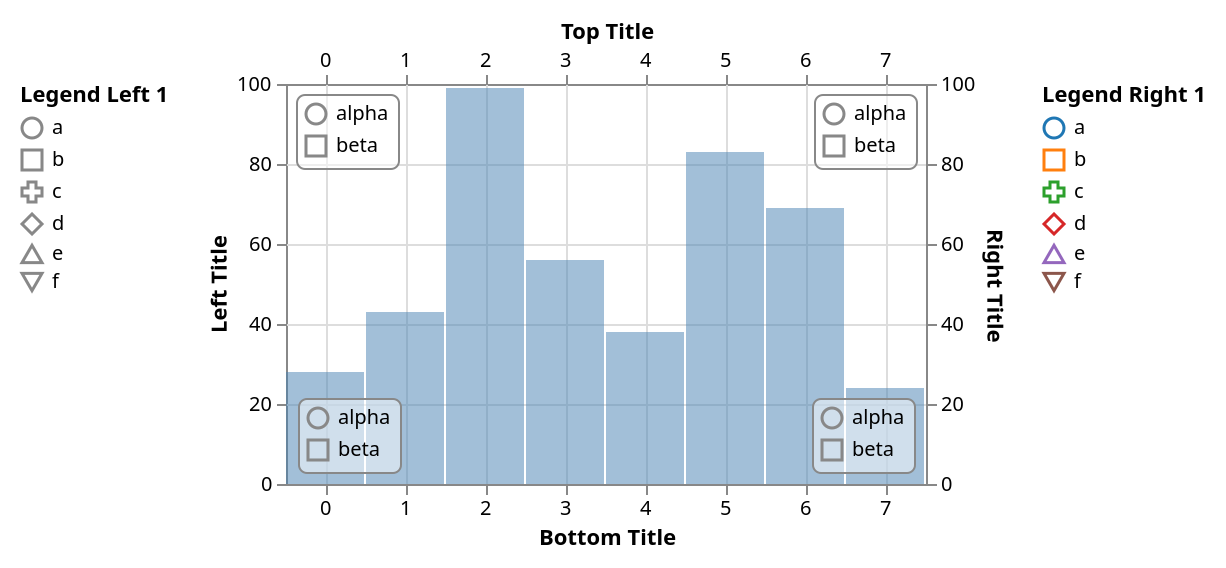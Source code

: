 {
  "$schema": "https://vega.github.io/schema/vega/v3.0.json",
  "height": 200,
  "padding": 10,

  "signals": [
    {
      "name": "width",
      "update": "span(range('xscale'))"
    },
    {
      "name": "cursor",
      "value": "default",
      "on": [
        {
          "events": {"marktype": "rect", "type": "mousedown"},
          "update": {"value": "default"}
        },
        {
          "events": {"marktype": "rect", "type": "mouseover"},
          "update": {"value": "ew-resize"}
        },
        {
          "events": {"marktype": "rect", "type": "mouseout"},
          "update": {"value": "default"}
        }
      ]
    }
  ],

  "data": [
    {
      "name": "values",
      "values": [
        {"x": 0,  "y": 28},
        {"x": 1,  "y": 43},
        {"x": 2,  "y": 99},
        {"x": 3,  "y": 56},
        {"x": 4,  "y": 38},
        {"x": 5,  "y": 83},
        {"x": 6,  "y": 69},
        {"x": 7,  "y": 24}
      ]
    }
  ],

  "scales": [
    {
      "name": "xscale",
      "type": "band",
      "rangeStep": 40,
      "domain": {"data": "values", "field": "x"}
    },
    {
      "name": "yscale",
      "type": "linear",
      "range": [{"signal": "height"}, 0],
      "domain": {"data": "values", "field": "y"},
      "zero": true,
      "nice": true
    },
    {
      "name": "shapeScale",
      "type": "ordinal",
      "domain": ["a", "b", "c", "d", "e", "f"],
      "range": ["circle", "square", "cross", "diamond", "triangle-up", "triangle-down"]
    },
    {
      "name": "colorScale",
      "type": "ordinal",
      "domain": ["a", "b", "c", "d", "e", "f"],
      "scheme": "category10"
    },
    {
      "name": "innerScale",
      "type": "ordinal",
      "domain": ["alpha", "beta"],
      "range": ["circle", "square"]
    }
  ],

  "axes": [
    {
      "scale": "yscale",
      "orient": "left",
      "tickCount": 5,
      "grid": false,
      "domain": true,
      "title": "Left Title"
    },
    {
      "scale": "yscale",
      "orient": "right",
      "tickCount": 5,
      "grid": true,
      "domain": true,
      "title": "Right Title"
    },
    {
      "scale": "xscale",
      "orient": "top",
      "grid": false,
      "domain": true,
      "title": "Top Title"
    },
    {
      "scale": "xscale",
      "orient": "bottom",
      "grid": true,
      "domain": true,
      "title": "Bottom Title"
    }
  ],

  "legends": [
    {
      "shape": "shapeScale",
      "stroke": "colorScale",
      "title": "Legend Right 1"
    },
    {
      "shape": "shapeScale",
      "orient": "left",
      "title": "Legend Left 1"
    },
    {
      "shape": "innerScale",
      "orient": "top-left",
      "offset": 5,
      "padding": 4,
      "encode": {
        "legend": {
          "enter": {
            "fill": {"value": "#fff"},
            "fillOpacity": {"value": 0.5},
            "stroke": {"value": "#888"},
            "cornerRadius": {"value": 4}
          }
        }
      }
    },
    {
      "shape": "innerScale",
      "orient": "top-right",
      "offset": 5,
      "padding": 4,
      "encode": {
        "legend": {
          "enter": {
            "fill": {"value": "#fff"},
            "fillOpacity": {"value": 0.5},
            "stroke": {"value": "#888"},
            "cornerRadius": {"value": 4}
          }
        }
      }
    },
    {
      "shape": "innerScale",
      "orient": "bottom-left",
      "offset": 6,
      "padding": 4,
      "encode": {
        "legend": {
          "enter": {
            "fill": {"value": "#fff"},
            "fillOpacity": {"value": 0.5},
            "stroke": {"value": "#888"},
            "cornerRadius": {"value": 4}
          }
        }
      }
    },
    {
      "shape": "innerScale",
      "orient": "bottom-right",
      "interactive": true,
      "offset": 6,
      "padding": 4,
      "encode": {
        "legend": {
          "enter": {
            "cursor": {"value": "crosshair"},
            "fill": {"value": "#fff"},
            "fillOpacity": {"value": 0.5},
            "stroke": {"value": "#888"},
            "cornerRadius": {"value": 4}
          },
          "update": {
            "stroke": {"value": "#888"}
          },
          "hover": {
            "stroke": {"value": "#f8f"}
          }
        }
      }
    }
  ],

  "marks": [
    {
      "type": "rect",
      "from": {"data": "values"},
      "encode": {
        "enter": {
          "x": {"scale": "xscale", "field": "x"},
          "width": {"scale": "xscale", "band": 1, "offset": -1},
          "y": {"scale": "yscale", "field": "y"},
          "y2": {"scale": "yscale", "value": 0},
          "fill": {"value": "steelblue"},
          "fillOpacity": {"value": 0.5},
          "stroke": {"color": {
            "l": {"value": 50},
            "a": {"value": 100},
            "b": {"value": -20}
          }},
          "cursor": {"value": "pointer"}
        },
        "update": {
          "strokeWidth": {"value": 0},
          "zindex": {"value": 0}
        },
        "hover": {
          "strokeWidth": {"value": 5},
          "zindex": {"value": 1}
        }
      }
    }
  ]
}
